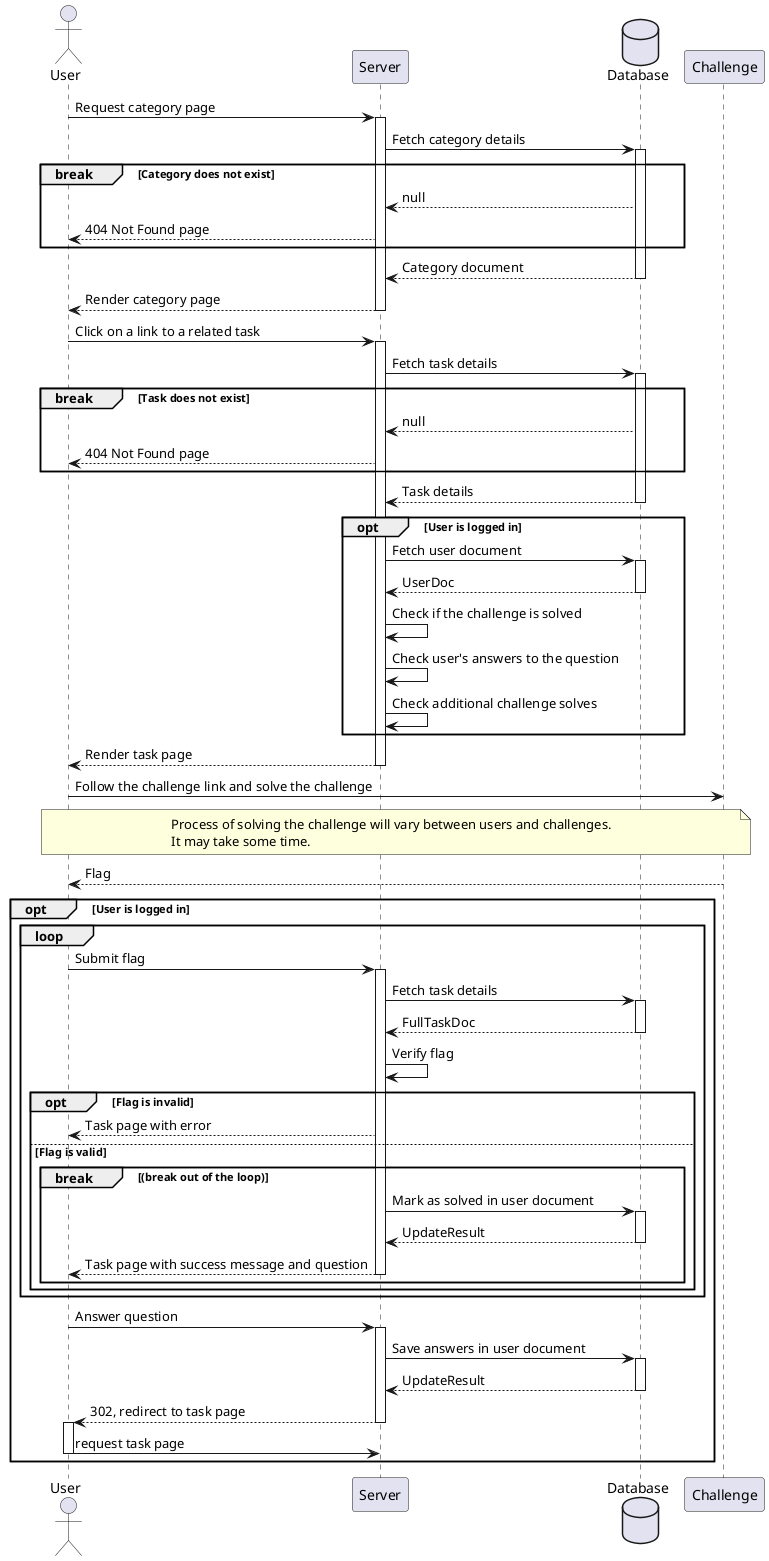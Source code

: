 @startuml
actor       User      as U
participant Server    as S
database    Database  as DB
participant Challenge as C


U -> S : Request category page
activate S
S -> DB : Fetch category details
activate DB
break Category does not exist
    DB --> S : null
    S --> U : 404 Not Found page
end
DB --> S : Category document
deactivate DB
S --> U : Render category page
deactivate S

U -> S : Click on a link to a related task
activate S
S -> DB : Fetch task details
activate DB
break Task does not exist
    DB --> S : null
    S --> U : 404 Not Found page
end

DB --> S : Task details
deactivate DB

opt User is logged in
    S -> DB : Fetch user document
    activate DB
    DB --> S : UserDoc
    deactivate DB

    S -> S : Check if the challenge is solved
    S -> S : Check user's answers to the question
    S -> S : Check additional challenge solves
end

S --> U : Render task page
deactivate S

U -> C : Follow the challenge link and solve the challenge
note over U, C
Process of solving the challenge will vary between users and challenges.
It may take some time.
end note
C --> U : Flag

opt User is logged in
    loop
        U -> S : Submit flag
        activate S
        S -> DB : Fetch task details
        activate DB
        DB --> S : FullTaskDoc
        deactivate DB
        S -> S : Verify flag
        opt Flag is invalid
        S --> U : Task page with error
        else Flag is valid
            break (break out of the loop)
                S -> DB : Mark as solved in user document
                activate DB
                DB --> S : UpdateResult
                deactivate DB
                S --> U : Task page with success message and question
                deactivate S
            end
        end
    end

    U -> S : Answer question
    activate S
    S -> DB : Save answers in user document
    activate DB
    DB --> S : UpdateResult
    deactivate DB
    S --> U : 302, redirect to task page
    deactivate S
    activate U
    U -> S : request task page
    deactivate U
end

@enduml